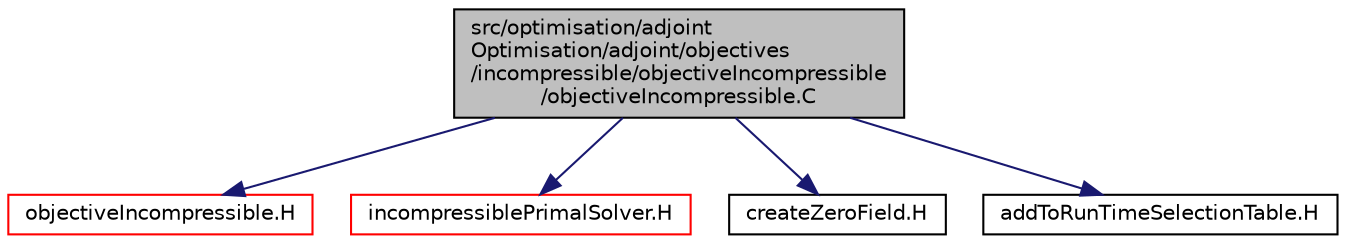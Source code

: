 digraph "src/optimisation/adjointOptimisation/adjoint/objectives/incompressible/objectiveIncompressible/objectiveIncompressible.C"
{
  bgcolor="transparent";
  edge [fontname="Helvetica",fontsize="10",labelfontname="Helvetica",labelfontsize="10"];
  node [fontname="Helvetica",fontsize="10",shape=record];
  Node1 [label="src/optimisation/adjoint\lOptimisation/adjoint/objectives\l/incompressible/objectiveIncompressible\l/objectiveIncompressible.C",height=0.2,width=0.4,color="black", fillcolor="grey75", style="filled" fontcolor="black"];
  Node1 -> Node2 [color="midnightblue",fontsize="10",style="solid",fontname="Helvetica"];
  Node2 [label="objectiveIncompressible.H",height=0.2,width=0.4,color="red",URL="$objectiveIncompressible_8H.html"];
  Node1 -> Node3 [color="midnightblue",fontsize="10",style="solid",fontname="Helvetica"];
  Node3 [label="incompressiblePrimalSolver.H",height=0.2,width=0.4,color="red",URL="$incompressiblePrimalSolver_8H.html"];
  Node1 -> Node4 [color="midnightblue",fontsize="10",style="solid",fontname="Helvetica"];
  Node4 [label="createZeroField.H",height=0.2,width=0.4,color="black",URL="$createZeroField_8H.html"];
  Node1 -> Node5 [color="midnightblue",fontsize="10",style="solid",fontname="Helvetica"];
  Node5 [label="addToRunTimeSelectionTable.H",height=0.2,width=0.4,color="black",URL="$addToRunTimeSelectionTable_8H.html",tooltip="Macros for easy insertion into run-time selection tables. "];
}
